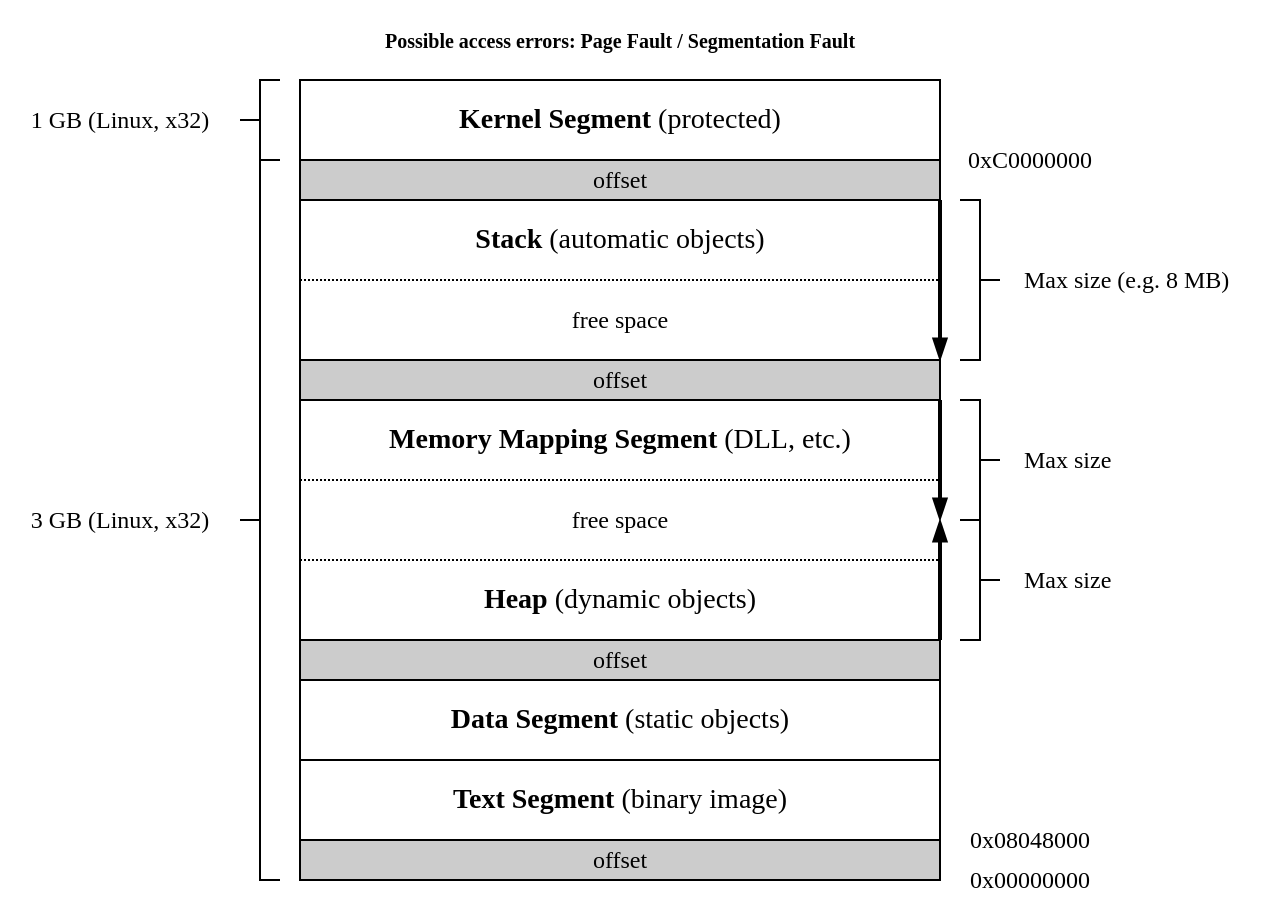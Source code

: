 <mxfile version="24.0.2" type="device">
  <diagram name="Страница — 1" id="VEveGzfzLPNnsSKiKBnb">
    <mxGraphModel dx="819" dy="446" grid="0" gridSize="10" guides="1" tooltips="1" connect="1" arrows="1" fold="1" page="1" pageScale="1" pageWidth="827" pageHeight="1169" math="0" shadow="0">
      <root>
        <mxCell id="0" />
        <mxCell id="1" parent="0" />
        <mxCell id="khdtYhaCzw99SLC-Dacm-15" value="&lt;font size=&quot;1&quot; face=&quot;Verdana&quot;&gt;&lt;b style=&quot;font-size: 14px;&quot;&gt;Heap &lt;/b&gt;&lt;span style=&quot;font-size: 14px;&quot;&gt;(dynamic objects)&lt;/span&gt;&lt;/font&gt;" style="rounded=0;whiteSpace=wrap;html=1;strokeColor=none;" parent="1" vertex="1">
          <mxGeometry x="200" y="360" width="320" height="40" as="geometry" />
        </mxCell>
        <mxCell id="khdtYhaCzw99SLC-Dacm-20" value="&lt;font style=&quot;font-size: 12px;&quot; face=&quot;Verdana&quot;&gt;free space&lt;/font&gt;" style="rounded=0;whiteSpace=wrap;html=1;strokeColor=none;fillStyle=auto;" parent="1" vertex="1">
          <mxGeometry x="200" y="320" width="320" height="40" as="geometry" />
        </mxCell>
        <mxCell id="khdtYhaCzw99SLC-Dacm-12" value="&lt;font size=&quot;1&quot; face=&quot;Verdana&quot;&gt;&lt;b style=&quot;font-size: 14px;&quot;&gt;Memory Mapping&amp;nbsp;&lt;/b&gt;&lt;span style=&quot;font-size: 14px;&quot;&gt;&lt;b&gt;Segment &lt;/b&gt;(DLL, etc.)&lt;/span&gt;&lt;/font&gt;" style="rounded=0;whiteSpace=wrap;html=1;strokeColor=none;" parent="1" vertex="1">
          <mxGeometry x="200" y="280" width="320" height="40" as="geometry" />
        </mxCell>
        <mxCell id="khdtYhaCzw99SLC-Dacm-1" value="&lt;font size=&quot;1&quot; face=&quot;Verdana&quot;&gt;&lt;b style=&quot;font-size: 14px;&quot;&gt;Kernel Segment &lt;/b&gt;&lt;span style=&quot;font-size: 14px;&quot;&gt;(protected)&lt;/span&gt;&lt;/font&gt;" style="rounded=0;whiteSpace=wrap;html=1;" parent="1" vertex="1">
          <mxGeometry x="200" y="120" width="320" height="40" as="geometry" />
        </mxCell>
        <mxCell id="khdtYhaCzw99SLC-Dacm-2" value="&lt;font face=&quot;Verdana&quot;&gt;offset&lt;/font&gt;" style="rounded=0;whiteSpace=wrap;html=1;fillColor=#CCCCCC;" parent="1" vertex="1">
          <mxGeometry x="200" y="160" width="320" height="20" as="geometry" />
        </mxCell>
        <mxCell id="khdtYhaCzw99SLC-Dacm-3" value="&lt;font face=&quot;Verdana&quot;&gt;&lt;font size=&quot;1&quot;&gt;&lt;b style=&quot;font-size: 14px;&quot;&gt;Stack&amp;nbsp;&lt;/b&gt;&lt;/font&gt;&lt;font style=&quot;font-size: 14px;&quot;&gt;(automatic objects)&lt;/font&gt;&lt;/font&gt;" style="rounded=0;whiteSpace=wrap;html=1;strokeColor=none;" parent="1" vertex="1">
          <mxGeometry x="200" y="180" width="320" height="40" as="geometry" />
        </mxCell>
        <mxCell id="khdtYhaCzw99SLC-Dacm-4" value="" style="shape=curlyBracket;whiteSpace=wrap;html=1;rounded=0;flipH=1;labelPosition=right;verticalLabelPosition=middle;align=left;verticalAlign=middle;direction=west;" parent="1" vertex="1">
          <mxGeometry x="170" y="120" width="20" height="40" as="geometry" />
        </mxCell>
        <mxCell id="khdtYhaCzw99SLC-Dacm-5" value="" style="shape=curlyBracket;whiteSpace=wrap;html=1;rounded=0;flipH=1;labelPosition=right;verticalLabelPosition=middle;align=left;verticalAlign=middle;direction=west;" parent="1" vertex="1">
          <mxGeometry x="170" y="160" width="20" height="360" as="geometry" />
        </mxCell>
        <mxCell id="khdtYhaCzw99SLC-Dacm-6" value="&lt;font face=&quot;Verdana&quot;&gt;0xC0000000&lt;/font&gt;" style="text;html=1;strokeColor=none;fillColor=none;align=center;verticalAlign=middle;whiteSpace=wrap;rounded=0;" parent="1" vertex="1">
          <mxGeometry x="520" y="150" width="90" height="20" as="geometry" />
        </mxCell>
        <mxCell id="khdtYhaCzw99SLC-Dacm-8" value="&lt;font face=&quot;Verdana&quot;&gt;offset&lt;/font&gt;" style="rounded=0;whiteSpace=wrap;html=1;fillColor=#CCCCCC;" parent="1" vertex="1">
          <mxGeometry x="200" y="260" width="320" height="20" as="geometry" />
        </mxCell>
        <mxCell id="khdtYhaCzw99SLC-Dacm-10" value="" style="shape=curlyBracket;whiteSpace=wrap;html=1;rounded=0;flipH=1;labelPosition=right;verticalLabelPosition=middle;align=left;verticalAlign=middle;direction=east;" parent="1" vertex="1">
          <mxGeometry x="530" y="180" width="20" height="80" as="geometry" />
        </mxCell>
        <mxCell id="khdtYhaCzw99SLC-Dacm-11" value="&lt;font face=&quot;Verdana&quot;&gt;Max size (e.g. 8 MB)&lt;/font&gt;" style="text;html=1;strokeColor=none;fillColor=none;align=left;verticalAlign=middle;whiteSpace=wrap;rounded=0;" parent="1" vertex="1">
          <mxGeometry x="560" y="210" width="130" height="20" as="geometry" />
        </mxCell>
        <mxCell id="khdtYhaCzw99SLC-Dacm-18" value="&lt;font style=&quot;font-size: 12px;&quot; face=&quot;Verdana&quot;&gt;free space&lt;/font&gt;" style="rounded=0;whiteSpace=wrap;html=1;strokeColor=none;" parent="1" vertex="1">
          <mxGeometry x="200" y="220" width="320" height="40" as="geometry" />
        </mxCell>
        <mxCell id="khdtYhaCzw99SLC-Dacm-19" value="&lt;font face=&quot;Verdana&quot;&gt;offset&lt;/font&gt;" style="rounded=0;whiteSpace=wrap;html=1;fillColor=#CCCCCC;" parent="1" vertex="1">
          <mxGeometry x="200" y="400" width="320" height="20" as="geometry" />
        </mxCell>
        <mxCell id="khdtYhaCzw99SLC-Dacm-22" value="" style="endArrow=none;dashed=1;html=1;rounded=0;dashPattern=1 1;entryX=1;entryY=1;entryDx=0;entryDy=0;" parent="1" target="khdtYhaCzw99SLC-Dacm-3" edge="1">
          <mxGeometry width="50" height="50" relative="1" as="geometry">
            <mxPoint x="200" y="220" as="sourcePoint" />
            <mxPoint x="350" y="220" as="targetPoint" />
          </mxGeometry>
        </mxCell>
        <mxCell id="khdtYhaCzw99SLC-Dacm-29" value="" style="endArrow=none;html=1;rounded=0;entryX=1;entryY=0;entryDx=0;entryDy=0;" parent="1" target="khdtYhaCzw99SLC-Dacm-3" edge="1">
          <mxGeometry width="50" height="50" relative="1" as="geometry">
            <mxPoint x="200" y="180" as="sourcePoint" />
            <mxPoint x="290" y="190" as="targetPoint" />
          </mxGeometry>
        </mxCell>
        <mxCell id="khdtYhaCzw99SLC-Dacm-30" value="" style="endArrow=none;html=1;rounded=0;exitX=0;exitY=0;exitDx=0;exitDy=0;entryX=1;entryY=1;entryDx=0;entryDy=0;" parent="1" source="khdtYhaCzw99SLC-Dacm-8" target="khdtYhaCzw99SLC-Dacm-18" edge="1">
          <mxGeometry width="50" height="50" relative="1" as="geometry">
            <mxPoint x="200" y="280" as="sourcePoint" />
            <mxPoint x="250" y="230" as="targetPoint" />
          </mxGeometry>
        </mxCell>
        <mxCell id="khdtYhaCzw99SLC-Dacm-32" value="" style="endArrow=blockThin;html=1;rounded=0;endWidth=6.853;endFill=1;exitX=1;exitY=0;exitDx=0;exitDy=0;strokeWidth=2;" parent="1" source="khdtYhaCzw99SLC-Dacm-3" edge="1">
          <mxGeometry width="50" height="50" relative="1" as="geometry">
            <mxPoint x="620" y="280" as="sourcePoint" />
            <mxPoint x="520" y="260" as="targetPoint" />
          </mxGeometry>
        </mxCell>
        <mxCell id="khdtYhaCzw99SLC-Dacm-33" value="" style="endArrow=none;dashed=1;html=1;dashPattern=1 1;strokeWidth=1;rounded=0;exitX=0;exitY=1;exitDx=0;exitDy=0;entryX=1;entryY=1;entryDx=0;entryDy=0;" parent="1" source="khdtYhaCzw99SLC-Dacm-12" target="khdtYhaCzw99SLC-Dacm-12" edge="1">
          <mxGeometry width="50" height="50" relative="1" as="geometry">
            <mxPoint x="270" y="380" as="sourcePoint" />
            <mxPoint x="320" y="330" as="targetPoint" />
          </mxGeometry>
        </mxCell>
        <mxCell id="khdtYhaCzw99SLC-Dacm-34" value="" style="endArrow=none;dashed=1;html=1;dashPattern=1 1;strokeWidth=1;rounded=0;exitX=0;exitY=1;exitDx=0;exitDy=0;entryX=1;entryY=1;entryDx=0;entryDy=0;" parent="1" source="khdtYhaCzw99SLC-Dacm-20" target="khdtYhaCzw99SLC-Dacm-20" edge="1">
          <mxGeometry width="50" height="50" relative="1" as="geometry">
            <mxPoint x="210" y="330" as="sourcePoint" />
            <mxPoint x="530" y="330" as="targetPoint" />
          </mxGeometry>
        </mxCell>
        <mxCell id="khdtYhaCzw99SLC-Dacm-35" value="" style="endArrow=blockThin;html=1;rounded=0;endWidth=6.853;endFill=1;exitX=1;exitY=0;exitDx=0;exitDy=0;entryX=1;entryY=0.5;entryDx=0;entryDy=0;strokeWidth=2;" parent="1" source="khdtYhaCzw99SLC-Dacm-12" target="khdtYhaCzw99SLC-Dacm-20" edge="1">
          <mxGeometry width="50" height="50" relative="1" as="geometry">
            <mxPoint x="530" y="190" as="sourcePoint" />
            <mxPoint x="530" y="270" as="targetPoint" />
          </mxGeometry>
        </mxCell>
        <mxCell id="khdtYhaCzw99SLC-Dacm-38" value="" style="endArrow=blockThin;html=1;rounded=0;endWidth=6.853;endFill=1;exitX=1;exitY=0;exitDx=0;exitDy=0;entryX=1;entryY=0.5;entryDx=0;entryDy=0;strokeWidth=2;" parent="1" source="khdtYhaCzw99SLC-Dacm-19" target="khdtYhaCzw99SLC-Dacm-20" edge="1">
          <mxGeometry width="50" height="50" relative="1" as="geometry">
            <mxPoint x="220" y="300" as="sourcePoint" />
            <mxPoint x="220" y="360" as="targetPoint" />
          </mxGeometry>
        </mxCell>
        <mxCell id="khdtYhaCzw99SLC-Dacm-39" value="&lt;font face=&quot;Verdana&quot;&gt;1 GB (Linux, x32)&lt;/font&gt;" style="text;html=1;strokeColor=none;fillColor=none;align=center;verticalAlign=middle;whiteSpace=wrap;rounded=0;" parent="1" vertex="1">
          <mxGeometry x="50" y="130" width="120" height="20" as="geometry" />
        </mxCell>
        <mxCell id="khdtYhaCzw99SLC-Dacm-42" value="&lt;font size=&quot;1&quot; face=&quot;Verdana&quot;&gt;&lt;b style=&quot;font-size: 14px;&quot;&gt;Data Segment&amp;nbsp;&lt;/b&gt;&lt;span style=&quot;font-size: 14px;&quot;&gt;(static objects)&lt;/span&gt;&lt;/font&gt;" style="rounded=0;whiteSpace=wrap;html=1;strokeColor=default;" parent="1" vertex="1">
          <mxGeometry x="200" y="420" width="320" height="40" as="geometry" />
        </mxCell>
        <mxCell id="khdtYhaCzw99SLC-Dacm-43" value="&lt;font size=&quot;1&quot; face=&quot;Verdana&quot;&gt;&lt;b style=&quot;font-size: 14px;&quot;&gt;Text Segment&amp;nbsp;&lt;/b&gt;&lt;span style=&quot;font-size: 14px;&quot;&gt;(binary image)&lt;/span&gt;&lt;/font&gt;" style="rounded=0;whiteSpace=wrap;html=1;strokeColor=default;" parent="1" vertex="1">
          <mxGeometry x="200" y="460" width="320" height="40" as="geometry" />
        </mxCell>
        <mxCell id="khdtYhaCzw99SLC-Dacm-44" value="&lt;font face=&quot;Verdana&quot;&gt;0x08048000&lt;/font&gt;" style="text;html=1;strokeColor=none;fillColor=none;align=center;verticalAlign=middle;whiteSpace=wrap;rounded=0;" parent="1" vertex="1">
          <mxGeometry x="520" y="490" width="90" height="20" as="geometry" />
        </mxCell>
        <mxCell id="khdtYhaCzw99SLC-Dacm-45" value="&lt;font face=&quot;Verdana&quot;&gt;offset&lt;/font&gt;" style="rounded=0;whiteSpace=wrap;html=1;fillColor=#CCCCCC;" parent="1" vertex="1">
          <mxGeometry x="200" y="500" width="320" height="20" as="geometry" />
        </mxCell>
        <mxCell id="khdtYhaCzw99SLC-Dacm-46" value="&lt;font face=&quot;Verdana&quot;&gt;0x00000000&lt;/font&gt;" style="text;html=1;strokeColor=none;fillColor=none;align=center;verticalAlign=middle;whiteSpace=wrap;rounded=0;" parent="1" vertex="1">
          <mxGeometry x="520" y="510" width="90" height="20" as="geometry" />
        </mxCell>
        <mxCell id="khdtYhaCzw99SLC-Dacm-47" value="" style="shape=curlyBracket;whiteSpace=wrap;html=1;rounded=0;flipH=1;labelPosition=right;verticalLabelPosition=middle;align=left;verticalAlign=middle;direction=east;" parent="1" vertex="1">
          <mxGeometry x="530" y="340" width="20" height="60" as="geometry" />
        </mxCell>
        <mxCell id="khdtYhaCzw99SLC-Dacm-48" value="&lt;font face=&quot;Verdana&quot;&gt;Max size&lt;/font&gt;" style="text;html=1;strokeColor=none;fillColor=none;align=left;verticalAlign=middle;whiteSpace=wrap;rounded=0;" parent="1" vertex="1">
          <mxGeometry x="560" y="360" width="60" height="20" as="geometry" />
        </mxCell>
        <mxCell id="khdtYhaCzw99SLC-Dacm-49" value="&lt;font face=&quot;Verdana&quot;&gt;3 GB (Linux, x32)&lt;/font&gt;" style="text;html=1;strokeColor=none;fillColor=none;align=center;verticalAlign=middle;whiteSpace=wrap;rounded=0;" parent="1" vertex="1">
          <mxGeometry x="50" y="330" width="120" height="20" as="geometry" />
        </mxCell>
        <mxCell id="khdtYhaCzw99SLC-Dacm-50" value="" style="shape=curlyBracket;whiteSpace=wrap;html=1;rounded=0;flipH=1;labelPosition=right;verticalLabelPosition=middle;align=left;verticalAlign=middle;direction=east;" parent="1" vertex="1">
          <mxGeometry x="530" y="280" width="20" height="60" as="geometry" />
        </mxCell>
        <mxCell id="khdtYhaCzw99SLC-Dacm-51" value="&lt;font face=&quot;Verdana&quot;&gt;Max size&lt;/font&gt;" style="text;html=1;strokeColor=none;fillColor=none;align=left;verticalAlign=middle;whiteSpace=wrap;rounded=0;" parent="1" vertex="1">
          <mxGeometry x="560" y="300" width="60" height="20" as="geometry" />
        </mxCell>
        <mxCell id="khdtYhaCzw99SLC-Dacm-52" value="&lt;font size=&quot;1&quot; style=&quot;&quot; face=&quot;Verdana&quot;&gt;&lt;b style=&quot;&quot;&gt;Possible access errors: Page Fault / Segmentation Fault&lt;/b&gt;&lt;/font&gt;" style="text;html=1;strokeColor=none;fillColor=none;align=center;verticalAlign=middle;whiteSpace=wrap;rounded=0;" parent="1" vertex="1">
          <mxGeometry x="180" y="80" width="360" height="40" as="geometry" />
        </mxCell>
        <mxCell id="khdtYhaCzw99SLC-Dacm-53" value="" style="endArrow=none;html=1;rounded=0;entryX=0;entryY=0;entryDx=0;entryDy=0;" parent="1" target="khdtYhaCzw99SLC-Dacm-3" edge="1">
          <mxGeometry width="50" height="50" relative="1" as="geometry">
            <mxPoint x="200" y="260" as="sourcePoint" />
            <mxPoint x="150" y="230" as="targetPoint" />
          </mxGeometry>
        </mxCell>
        <mxCell id="khdtYhaCzw99SLC-Dacm-54" value="" style="endArrow=none;html=1;rounded=0;entryX=0;entryY=0;entryDx=0;entryDy=0;exitX=0;exitY=0;exitDx=0;exitDy=0;" parent="1" source="khdtYhaCzw99SLC-Dacm-19" target="khdtYhaCzw99SLC-Dacm-12" edge="1">
          <mxGeometry width="50" height="50" relative="1" as="geometry">
            <mxPoint x="120" y="440" as="sourcePoint" />
            <mxPoint x="170" y="390" as="targetPoint" />
          </mxGeometry>
        </mxCell>
      </root>
    </mxGraphModel>
  </diagram>
</mxfile>
